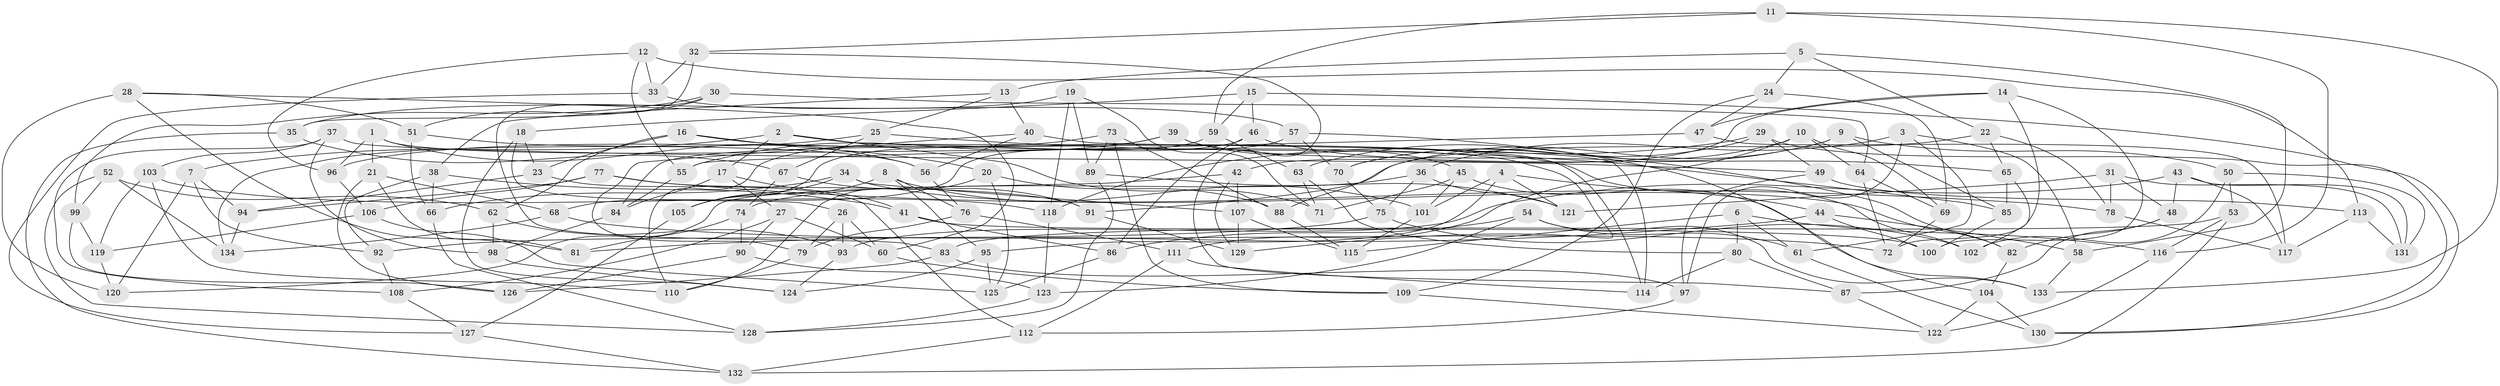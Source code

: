 // Generated by graph-tools (version 1.1) at 2025/26/03/09/25 03:26:58]
// undirected, 134 vertices, 268 edges
graph export_dot {
graph [start="1"]
  node [color=gray90,style=filled];
  1;
  2;
  3;
  4;
  5;
  6;
  7;
  8;
  9;
  10;
  11;
  12;
  13;
  14;
  15;
  16;
  17;
  18;
  19;
  20;
  21;
  22;
  23;
  24;
  25;
  26;
  27;
  28;
  29;
  30;
  31;
  32;
  33;
  34;
  35;
  36;
  37;
  38;
  39;
  40;
  41;
  42;
  43;
  44;
  45;
  46;
  47;
  48;
  49;
  50;
  51;
  52;
  53;
  54;
  55;
  56;
  57;
  58;
  59;
  60;
  61;
  62;
  63;
  64;
  65;
  66;
  67;
  68;
  69;
  70;
  71;
  72;
  73;
  74;
  75;
  76;
  77;
  78;
  79;
  80;
  81;
  82;
  83;
  84;
  85;
  86;
  87;
  88;
  89;
  90;
  91;
  92;
  93;
  94;
  95;
  96;
  97;
  98;
  99;
  100;
  101;
  102;
  103;
  104;
  105;
  106;
  107;
  108;
  109;
  110;
  111;
  112;
  113;
  114;
  115;
  116;
  117;
  118;
  119;
  120;
  121;
  122;
  123;
  124;
  125;
  126;
  127;
  128;
  129;
  130;
  131;
  132;
  133;
  134;
  1 -- 56;
  1 -- 96;
  1 -- 129;
  1 -- 21;
  2 -- 17;
  2 -- 7;
  2 -- 114;
  2 -- 71;
  3 -- 58;
  3 -- 61;
  3 -- 97;
  3 -- 36;
  4 -- 101;
  4 -- 95;
  4 -- 44;
  4 -- 121;
  5 -- 13;
  5 -- 58;
  5 -- 22;
  5 -- 24;
  6 -- 115;
  6 -- 80;
  6 -- 116;
  6 -- 61;
  7 -- 120;
  7 -- 92;
  7 -- 94;
  8 -- 105;
  8 -- 76;
  8 -- 101;
  8 -- 95;
  9 -- 85;
  9 -- 63;
  9 -- 50;
  9 -- 88;
  10 -- 111;
  10 -- 64;
  10 -- 69;
  10 -- 70;
  11 -- 116;
  11 -- 32;
  11 -- 133;
  11 -- 59;
  12 -- 55;
  12 -- 113;
  12 -- 96;
  12 -- 33;
  13 -- 38;
  13 -- 40;
  13 -- 25;
  14 -- 47;
  14 -- 100;
  14 -- 72;
  14 -- 42;
  15 -- 59;
  15 -- 46;
  15 -- 130;
  15 -- 18;
  16 -- 62;
  16 -- 20;
  16 -- 102;
  16 -- 23;
  17 -- 27;
  17 -- 84;
  17 -- 41;
  18 -- 26;
  18 -- 124;
  18 -- 23;
  19 -- 35;
  19 -- 71;
  19 -- 118;
  19 -- 89;
  20 -- 88;
  20 -- 110;
  20 -- 125;
  21 -- 81;
  21 -- 126;
  21 -- 68;
  22 -- 78;
  22 -- 65;
  22 -- 91;
  23 -- 112;
  23 -- 94;
  24 -- 69;
  24 -- 109;
  24 -- 47;
  25 -- 134;
  25 -- 67;
  25 -- 85;
  26 -- 93;
  26 -- 79;
  26 -- 60;
  27 -- 90;
  27 -- 108;
  27 -- 60;
  28 -- 51;
  28 -- 120;
  28 -- 60;
  28 -- 81;
  29 -- 118;
  29 -- 130;
  29 -- 70;
  29 -- 49;
  30 -- 99;
  30 -- 64;
  30 -- 51;
  30 -- 83;
  31 -- 48;
  31 -- 78;
  31 -- 131;
  31 -- 121;
  32 -- 35;
  32 -- 33;
  32 -- 87;
  33 -- 57;
  33 -- 127;
  34 -- 82;
  34 -- 66;
  34 -- 107;
  34 -- 105;
  35 -- 132;
  35 -- 67;
  36 -- 75;
  36 -- 74;
  36 -- 121;
  37 -- 108;
  37 -- 103;
  37 -- 49;
  37 -- 98;
  38 -- 92;
  38 -- 41;
  38 -- 66;
  39 -- 45;
  39 -- 82;
  39 -- 84;
  39 -- 55;
  40 -- 56;
  40 -- 114;
  40 -- 79;
  41 -- 86;
  41 -- 100;
  42 -- 107;
  42 -- 120;
  42 -- 129;
  43 -- 48;
  43 -- 131;
  43 -- 117;
  43 -- 93;
  44 -- 100;
  44 -- 81;
  44 -- 58;
  45 -- 133;
  45 -- 101;
  45 -- 71;
  46 -- 110;
  46 -- 65;
  46 -- 86;
  47 -- 117;
  47 -- 55;
  48 -- 87;
  48 -- 82;
  49 -- 113;
  49 -- 97;
  50 -- 53;
  50 -- 102;
  50 -- 131;
  51 -- 66;
  51 -- 56;
  52 -- 62;
  52 -- 99;
  52 -- 134;
  52 -- 128;
  53 -- 83;
  53 -- 132;
  53 -- 116;
  54 -- 123;
  54 -- 86;
  54 -- 61;
  54 -- 133;
  55 -- 84;
  56 -- 76;
  57 -- 70;
  57 -- 104;
  57 -- 68;
  58 -- 133;
  59 -- 63;
  59 -- 105;
  60 -- 109;
  61 -- 130;
  62 -- 98;
  62 -- 93;
  63 -- 71;
  63 -- 80;
  64 -- 72;
  64 -- 69;
  65 -- 102;
  65 -- 85;
  66 -- 128;
  67 -- 91;
  67 -- 74;
  68 -- 134;
  68 -- 72;
  69 -- 72;
  70 -- 75;
  73 -- 88;
  73 -- 96;
  73 -- 89;
  73 -- 109;
  74 -- 90;
  74 -- 81;
  75 -- 102;
  75 -- 92;
  76 -- 111;
  76 -- 79;
  77 -- 78;
  77 -- 91;
  77 -- 94;
  77 -- 106;
  78 -- 117;
  79 -- 110;
  80 -- 87;
  80 -- 114;
  82 -- 104;
  83 -- 97;
  83 -- 126;
  84 -- 98;
  85 -- 100;
  86 -- 125;
  87 -- 122;
  88 -- 115;
  89 -- 121;
  89 -- 128;
  90 -- 123;
  90 -- 126;
  91 -- 129;
  92 -- 108;
  93 -- 124;
  94 -- 134;
  95 -- 125;
  95 -- 124;
  96 -- 106;
  97 -- 112;
  98 -- 124;
  99 -- 126;
  99 -- 119;
  101 -- 115;
  103 -- 118;
  103 -- 110;
  103 -- 119;
  104 -- 122;
  104 -- 130;
  105 -- 127;
  106 -- 125;
  106 -- 119;
  107 -- 129;
  107 -- 115;
  108 -- 127;
  109 -- 122;
  111 -- 112;
  111 -- 114;
  112 -- 132;
  113 -- 131;
  113 -- 117;
  116 -- 122;
  118 -- 123;
  119 -- 120;
  123 -- 128;
  127 -- 132;
}
